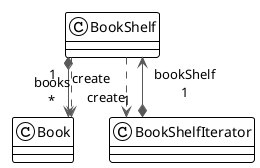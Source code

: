 @startuml

!theme plain
top to bottom direction
skinparam linetype ortho

class Book
class BookShelf
class BookShelfIterator

BookShelf         "1" *-[#595959,plain]-> "books\n*" Book              
BookShelf          -[#595959,dashed]->  Book              : "«create»"
BookShelf          -[#595959,dashed]->  BookShelfIterator : "«create»"
BookShelfIterator "1" *-[#595959,plain]-> "bookShelf\n1" BookShelf         
@enduml
